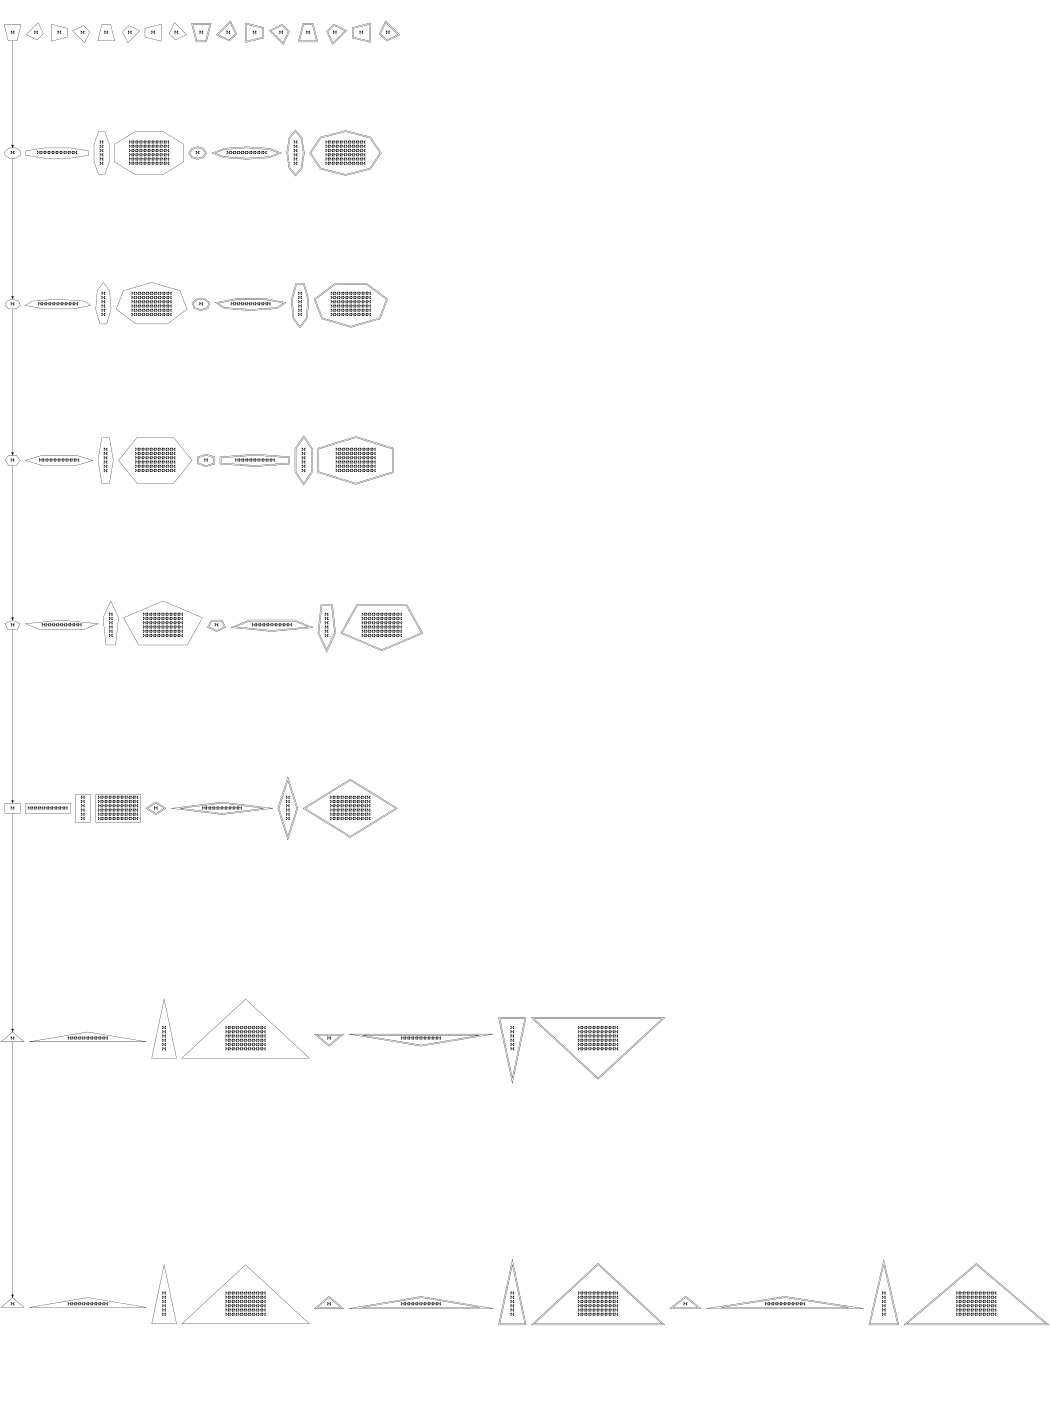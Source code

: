 digraph polypoly {
	
    size="7,9.5";
    page="8.5,11";
    ratio=fill;
    node [shape=polygon];
/* sides=0 is not accepted */
    { rank=same;
      node [sides=3];
      node [peripheries=1];
      0000 [label="M"];
      0001 [label="MMMMMMMMMM"];
      0002 [label="M\nM\nM\nM\nM\nM"];
      0003 [label="MMMMMMMMMM\nMMMMMMMMMM\nMMMMMMMMMM\nMMMMMMMMMM\nMMMMMMMMMM\nMMMMMMMMMM"];
      node [peripheries=2];
      0010 [label="M"];
      0011 [label="MMMMMMMMMM"];
      0012 [label="M\nM\nM\nM\nM\nM"];
      0013 [label="MMMMMMMMMM\nMMMMMMMMMM\nMMMMMMMMMM\nMMMMMMMMMM\nMMMMMMMMMM\nMMMMMMMMMM"];
      node [distortion=-.3];
      0110 [label="M"];
      0111 [label="MMMMMMMMMM"];
      0112 [label="M\nM\nM\nM\nM\nM"];
      0113 [label="MMMMMMMMMM\nMMMMMMMMMM\nMMMMMMMMMM\nMMMMMMMMMM\nMMMMMMMMMM\nMMMMMMMMMM"];
    }
    { rank=same;
      node [sides=3];
      node [peripheries=1];
      node [orientation=0];
      3000 [label="M"];
      3001 [label="MMMMMMMMMM"];
      3002 [label="M\nM\nM\nM\nM\nM"];
      3003 [label="MMMMMMMMMM\nMMMMMMMMMM\nMMMMMMMMMM\nMMMMMMMMMM\nMMMMMMMMMM\nMMMMMMMMMM"];
      node [peripheries=2];
      node [orientation=60];
      3110 [label="M"];
      3111 [label="MMMMMMMMMM"];
      3112 [label="M\nM\nM\nM\nM\nM"];
      3113 [label="MMMMMMMMMM\nMMMMMMMMMM\nMMMMMMMMMM\nMMMMMMMMMM\nMMMMMMMMMM\nMMMMMMMMMM"];
    }
    3000->0000;
    { rank=same;
      node [sides=4];
      node [peripheries=1];
      node [orientation=0];
      4000 [label="M"];
      4001 [label="MMMMMMMMMM"];
      4002 [label="M\nM\nM\nM\nM\nM"];
      4003 [label="MMMMMMMMMM\nMMMMMMMMMM\nMMMMMMMMMM\nMMMMMMMMMM\nMMMMMMMMMM\nMMMMMMMMMM"];
      node [peripheries=2];
      node [orientation=45];
      4110 [label="M"];
      4111 [label="MMMMMMMMMM"];
      4112 [label="M\nM\nM\nM\nM\nM"];
      4113 [label="MMMMMMMMMM\nMMMMMMMMMM\nMMMMMMMMMM\nMMMMMMMMMM\nMMMMMMMMMM\nMMMMMMMMMM"];
    }
    4000->3000;
    { rank=same;
      node [sides=5];
      node [peripheries=1];
      node [orientation=0];
      5000 [label="M"];
      5001 [label="MMMMMMMMMM"];
      5002 [label="M\nM\nM\nM\nM\nM"];
      5003 [label="MMMMMMMMMM\nMMMMMMMMMM\nMMMMMMMMMM\nMMMMMMMMMM\nMMMMMMMMMM\nMMMMMMMMMM"];
      node [peripheries=2];
      node [orientation=36];
      5110 [label="M"];
      5111 [label="MMMMMMMMMM"];
      5112 [label="M\nM\nM\nM\nM\nM"];
      5113 [label="MMMMMMMMMM\nMMMMMMMMMM\nMMMMMMMMMM\nMMMMMMMMMM\nMMMMMMMMMM\nMMMMMMMMMM"];
    }
    5000->4000;
    { rank=same;
      node [sides=6];
      node [peripheries=1];
      node [orientation=0];
      6000 [label="M"];
      6001 [label="MMMMMMMMMM"];
      6002 [label="M\nM\nM\nM\nM\nM"];
      6003 [label="MMMMMMMMMM\nMMMMMMMMMM\nMMMMMMMMMM\nMMMMMMMMMM\nMMMMMMMMMM\nMMMMMMMMMM"];
      node [peripheries=2];
      node [orientation=30];
      6110 [label="M"];
      6111 [label="MMMMMMMMMM"];
      6112 [label="M\nM\nM\nM\nM\nM"];
      6113 [label="MMMMMMMMMM\nMMMMMMMMMM\nMMMMMMMMMM\nMMMMMMMMMM\nMMMMMMMMMM\nMMMMMMMMMM"];
    }
    6000->5000;
    { rank=same;
      node [sides=7];
      node [peripheries=1];
      node [orientation=0];
      7000 [label="M"];
      7001 [label="MMMMMMMMMM"];
      7002 [label="M\nM\nM\nM\nM\nM"];
      7003 [label="MMMMMMMMMM\nMMMMMMMMMM\nMMMMMMMMMM\nMMMMMMMMMM\nMMMMMMMMMM\nMMMMMMMMMM"];
      node [peripheries=2];
      node [orientation=25.7];
      7110 [label="M"];
      7111 [label="MMMMMMMMMM"];
      7112 [label="M\nM\nM\nM\nM\nM"];
      7113 [label="MMMMMMMMMM\nMMMMMMMMMM\nMMMMMMMMMM\nMMMMMMMMMM\nMMMMMMMMMM\nMMMMMMMMMM"];
    }
    7000->6000;
    { rank=same;
      node [sides=8];
      node [peripheries=1];
      node [orientation=0];
      8000 [label="M"];
      8001 [label="MMMMMMMMMM"];
      8002 [label="M\nM\nM\nM\nM\nM"];
      8003 [label="MMMMMMMMMM\nMMMMMMMMMM\nMMMMMMMMMM\nMMMMMMMMMM\nMMMMMMMMMM\nMMMMMMMMMM"];
      node [peripheries=2];
      node [orientation=22.5];
      8110 [label="M"];
      8111 [label="MMMMMMMMMM"];
      8112 [label="M\nM\nM\nM\nM\nM"];
      8113 [label="MMMMMMMMMM\nMMMMMMMMMM\nMMMMMMMMMM\nMMMMMMMMMM\nMMMMMMMMMM\nMMMMMMMMMM"];
    }
    8000->7000;
    { rank=same;
      node [sides=4];
      node [peripheries=1];
      node [regular=1];
      node [distortion=.5];
      node [orientation=0];
      9000 [label="M"];
      node [orientation=45];
      9001 [label="M"];
      node [orientation=90];
      9002 [label="M"];
      node [orientation=135];
      9003 [label="M"];
      node [orientation=180];
      9004 [label="M"];
      node [orientation=225];
      9005 [label="M"];
      node [orientation=270];
      9006 [label="M"];
      node [orientation=315];
      9007 [label="M"];
      node [peripheries=2];
      node [orientation=0];
      9010 [label="M"];
      node [orientation=45];
      9011 [label="M"];
      node [orientation=90];
      9012 [label="M"];
      node [orientation=135];
      9013 [label="M"];
      node [orientation=180];
      9014 [label="M"];
      node [orientation=225];
      9015 [label="M"];
      node [orientation=270];
      9016 [label="M"];
      node [orientation=315.];
      9017 [label="M"];
    }
    9000->8000;
}
